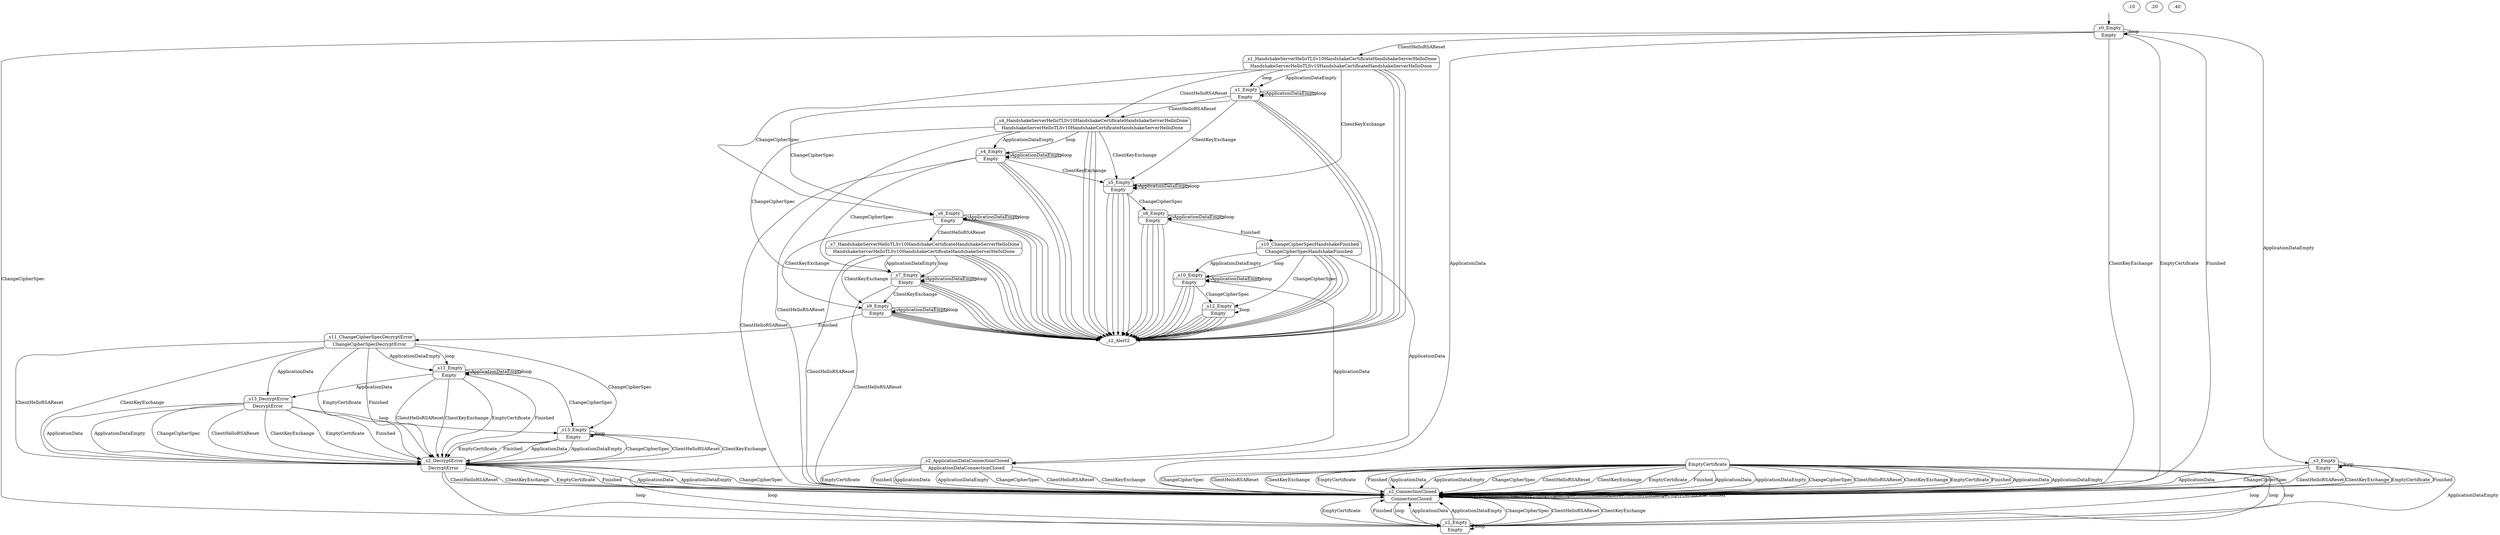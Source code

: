 digraph g {

    __start0 [label="" shape="none"]
    __start0 -> _s0_Empty

    _s0_Empty [label="{ _s0_Empty | Empty }" shape="record" style="rounded"]
    _s10_ChangeCipherSpecHandshakeFinished [label="{ _s10_ChangeCipherSpecHandshakeFinished | ChangeCipherSpecHandshakeFinished }" shape="record" style="rounded"]
    _s10_Empty [label="{ _s10_Empty | Empty }" shape="record" style="rounded"]
    _s11_ChangeCipherSpecDecryptError [label="{ _s11_ChangeCipherSpecDecryptError | ChangeCipherSpecDecryptError }" shape="record" style="rounded"]
    _s11_Empty [label="{ _s11_Empty | Empty }" shape="record" style="rounded"]
    _s12_Empty [label="{ _s12_Empty | Empty }" shape="record" style="rounded"]
    _s13_DecryptError [label="{ _s13_DecryptError | DecryptError }" shape="record" style="rounded"]
    _s13_Empty [label="{ _s13_Empty | Empty }" shape="record" style="rounded"]
    _s1_Empty [label="{ _s1_Empty | Empty }" shape="record" style="rounded"]
    _s1_HandshakeServerHelloTLSv10HandshakeCertificateHandshakeServerHelloDone [label="{ _s1_HandshakeServerHelloTLSv10HandshakeCertificateHandshakeServerHelloDone | HandshakeServerHelloTLSv10HandshakeCertificateHandshakeServerHelloDone }" shape="record" style="rounded"]
    _s2_Alert2.10ConnectionClosed [label="{ _s2_Alert2.10ConnectionClosed | Alert2.10ConnectionClosed }" shape="record" style="rounded"]
    _s2_Alert2.20ConnectionClosed [label="{ _s2_Alert2.20ConnectionClosed | Alert2.20ConnectionClosed }" shape="record" style="rounded"]
    _s2_Alert2.40ConnectionClosed [label="{ _s2_Alert2.40ConnectionClosed | Alert2.40ConnectionClosed }" shape="record" style="rounded"]
    _s2_ApplicationDataConnectionClosed [label="{ _s2_ApplicationDataConnectionClosed | ApplicationDataConnectionClosed }" shape="record" style="rounded"]
    _s2_ConnectionClosed [label="{ _s2_ConnectionClosed | ConnectionClosed }" shape="record" style="rounded"]
    _s2_DecryptError [label="{ _s2_DecryptError | DecryptError }" shape="record" style="rounded"]
    _s2_Empty [label="{ _s2_Empty | Empty }" shape="record" style="rounded"]
    _s3_Empty [label="{ _s3_Empty | Empty }" shape="record" style="rounded"]
    _s4_Empty [label="{ _s4_Empty | Empty }" shape="record" style="rounded"]
    _s4_HandshakeServerHelloTLSv10HandshakeCertificateHandshakeServerHelloDone [label="{ _s4_HandshakeServerHelloTLSv10HandshakeCertificateHandshakeServerHelloDone | HandshakeServerHelloTLSv10HandshakeCertificateHandshakeServerHelloDone }" shape="record" style="rounded"]
    _s5_Empty [label="{ _s5_Empty | Empty }" shape="record" style="rounded"]
    _s6_Empty [label="{ _s6_Empty | Empty }" shape="record" style="rounded"]
    _s7_Empty [label="{ _s7_Empty | Empty }" shape="record" style="rounded"]
    _s7_HandshakeServerHelloTLSv10HandshakeCertificateHandshakeServerHelloDone [label="{ _s7_HandshakeServerHelloTLSv10HandshakeCertificateHandshakeServerHelloDone | HandshakeServerHelloTLSv10HandshakeCertificateHandshakeServerHelloDone }" shape="record" style="rounded"]
    _s8_Empty [label="{ _s8_Empty | Empty }" shape="record" style="rounded"]
    _s9_Empty [label="{ _s9_Empty | Empty }" shape="record" style="rounded"]

    _s0_Empty -> _s0_Empty  [label="loop"]
    _s0_Empty -> _s1_HandshakeServerHelloTLSv10HandshakeCertificateHandshakeServerHelloDone  [label="ClientHelloRSAReset"]
    _s0_Empty -> _s2_ConnectionClosed  [label="ApplicationData"]
    _s0_Empty -> _s2_ConnectionClosed  [label="ClientKeyExchange"]
    _s0_Empty -> _s2_ConnectionClosed  [label="EmptyCertificate"]
    _s0_Empty -> _s2_ConnectionClosed  [label="Finished"]
    _s0_Empty -> _s2_Empty  [label="ChangeCipherSpec"]
    _s0_Empty -> _s3_Empty  [label="ApplicationDataEmpty"]
    _s10_ChangeCipherSpecHandshakeFinished -> _s10_Empty  [label="ApplicationDataEmpty"]
    _s10_ChangeCipherSpecHandshakeFinished -> _s10_Empty  [label="loop"]
    _s10_ChangeCipherSpecHandshakeFinished -> _s12_Empty  [label="ChangeCipherSpec"]
    _s10_ChangeCipherSpecHandshakeFinished -> _s2_Alert2.10ConnectionClosed  [label="ClientKeyExchange"]
    _s10_ChangeCipherSpecHandshakeFinished -> _s2_Alert2.10ConnectionClosed  [label="EmptyCertificate"]
    _s10_ChangeCipherSpecHandshakeFinished -> _s2_Alert2.10ConnectionClosed  [label="Finished"]
    _s10_ChangeCipherSpecHandshakeFinished -> _s2_Alert2.40ConnectionClosed  [label="ClientHelloRSAReset"]
    _s10_ChangeCipherSpecHandshakeFinished -> _s2_ApplicationDataConnectionClosed  [label="ApplicationData"]
    _s10_Empty -> _s10_Empty  [label="ApplicationDataEmpty"]
    _s10_Empty -> _s10_Empty  [label="loop"]
    _s10_Empty -> _s12_Empty  [label="ChangeCipherSpec"]
    _s10_Empty -> _s2_Alert2.10ConnectionClosed  [label="ClientKeyExchange"]
    _s10_Empty -> _s2_Alert2.10ConnectionClosed  [label="EmptyCertificate"]
    _s10_Empty -> _s2_Alert2.10ConnectionClosed  [label="Finished"]
    _s10_Empty -> _s2_Alert2.40ConnectionClosed  [label="ClientHelloRSAReset"]
    _s10_Empty -> _s2_ApplicationDataConnectionClosed  [label="ApplicationData"]
    _s11_ChangeCipherSpecDecryptError -> _s11_Empty  [label="ApplicationDataEmpty"]
    _s11_ChangeCipherSpecDecryptError -> _s11_Empty  [label="loop"]
    _s11_ChangeCipherSpecDecryptError -> _s13_DecryptError  [label="ApplicationData"]
    _s11_ChangeCipherSpecDecryptError -> _s13_Empty  [label="ChangeCipherSpec"]
    _s11_ChangeCipherSpecDecryptError -> _s2_DecryptError  [label="ClientHelloRSAReset"]
    _s11_ChangeCipherSpecDecryptError -> _s2_DecryptError  [label="ClientKeyExchange"]
    _s11_ChangeCipherSpecDecryptError -> _s2_DecryptError  [label="EmptyCertificate"]
    _s11_ChangeCipherSpecDecryptError -> _s2_DecryptError  [label="Finished"]
    _s11_Empty -> _s11_Empty  [label="ApplicationDataEmpty"]
    _s11_Empty -> _s11_Empty  [label="loop"]
    _s11_Empty -> _s13_DecryptError  [label="ApplicationData"]
    _s11_Empty -> _s13_Empty  [label="ChangeCipherSpec"]
    _s11_Empty -> _s2_DecryptError  [label="ClientHelloRSAReset"]
    _s11_Empty -> _s2_DecryptError  [label="ClientKeyExchange"]
    _s11_Empty -> _s2_DecryptError  [label="EmptyCertificate"]
    _s11_Empty -> _s2_DecryptError  [label="Finished"]
    _s12_Empty -> _s12_Empty  [label="loop"]
    _s12_Empty -> _s2_Alert2.20ConnectionClosed  [label="ApplicationData"]
    _s12_Empty -> _s2_Alert2.20ConnectionClosed  [label="ApplicationDataEmpty"]
    _s12_Empty -> _s2_Alert2.20ConnectionClosed  [label="ChangeCipherSpec"]
    _s12_Empty -> _s2_Alert2.20ConnectionClosed  [label="ClientHelloRSAReset"]
    _s12_Empty -> _s2_Alert2.20ConnectionClosed  [label="ClientKeyExchange"]
    _s12_Empty -> _s2_Alert2.20ConnectionClosed  [label="EmptyCertificate"]
    _s12_Empty -> _s2_Alert2.20ConnectionClosed  [label="Finished"]
    _s13_DecryptError -> _s13_Empty  [label="loop"]
    _s13_DecryptError -> _s2_DecryptError  [label="ApplicationData"]
    _s13_DecryptError -> _s2_DecryptError  [label="ApplicationDataEmpty"]
    _s13_DecryptError -> _s2_DecryptError  [label="ChangeCipherSpec"]
    _s13_DecryptError -> _s2_DecryptError  [label="ClientHelloRSAReset"]
    _s13_DecryptError -> _s2_DecryptError  [label="ClientKeyExchange"]
    _s13_DecryptError -> _s2_DecryptError  [label="EmptyCertificate"]
    _s13_DecryptError -> _s2_DecryptError  [label="Finished"]
    _s13_Empty -> _s13_Empty  [label="loop"]
    _s13_Empty -> _s2_DecryptError  [label="ApplicationData"]
    _s13_Empty -> _s2_DecryptError  [label="ApplicationDataEmpty"]
    _s13_Empty -> _s2_DecryptError  [label="ChangeCipherSpec"]
    _s13_Empty -> _s2_DecryptError  [label="ClientHelloRSAReset"]
    _s13_Empty -> _s2_DecryptError  [label="ClientKeyExchange"]
    _s13_Empty -> _s2_DecryptError  [label="EmptyCertificate"]
    _s13_Empty -> _s2_DecryptError  [label="Finished"]
    _s1_Empty -> _s1_Empty  [label="ApplicationDataEmpty"]
    _s1_Empty -> _s1_Empty  [label="loop"]
    _s1_Empty -> _s2_Alert2.10ConnectionClosed  [label="ApplicationData"]
    _s1_Empty -> _s2_Alert2.10ConnectionClosed  [label="EmptyCertificate"]
    _s1_Empty -> _s2_Alert2.10ConnectionClosed  [label="Finished"]
    _s1_Empty -> _s4_HandshakeServerHelloTLSv10HandshakeCertificateHandshakeServerHelloDone  [label="ClientHelloRSAReset"]
    _s1_Empty -> _s5_Empty  [label="ClientKeyExchange"]
    _s1_Empty -> _s6_Empty  [label="ChangeCipherSpec"]
    _s1_HandshakeServerHelloTLSv10HandshakeCertificateHandshakeServerHelloDone -> _s1_Empty  [label="ApplicationDataEmpty"]
    _s1_HandshakeServerHelloTLSv10HandshakeCertificateHandshakeServerHelloDone -> _s1_Empty  [label="loop"]
    _s1_HandshakeServerHelloTLSv10HandshakeCertificateHandshakeServerHelloDone -> _s2_Alert2.10ConnectionClosed  [label="ApplicationData"]
    _s1_HandshakeServerHelloTLSv10HandshakeCertificateHandshakeServerHelloDone -> _s2_Alert2.10ConnectionClosed  [label="EmptyCertificate"]
    _s1_HandshakeServerHelloTLSv10HandshakeCertificateHandshakeServerHelloDone -> _s2_Alert2.10ConnectionClosed  [label="Finished"]
    _s1_HandshakeServerHelloTLSv10HandshakeCertificateHandshakeServerHelloDone -> _s4_HandshakeServerHelloTLSv10HandshakeCertificateHandshakeServerHelloDone  [label="ClientHelloRSAReset"]
    _s1_HandshakeServerHelloTLSv10HandshakeCertificateHandshakeServerHelloDone -> _s5_Empty  [label="ClientKeyExchange"]
    _s1_HandshakeServerHelloTLSv10HandshakeCertificateHandshakeServerHelloDone -> _s6_Empty  [label="ChangeCipherSpec"]
    _s2_Alert2.10ConnectionClosed -> _s2_ConnectionClosed  [label="ApplicationData"]
    _s2_Alert2.10ConnectionClosed -> _s2_ConnectionClosed  [label="ApplicationDataEmpty"]
    _s2_Alert2.10ConnectionClosed -> _s2_ConnectionClosed  [label="ChangeCipherSpec"]
    _s2_Alert2.10ConnectionClosed -> _s2_ConnectionClosed  [label="ClientHelloRSAReset"]
    _s2_Alert2.10ConnectionClosed -> _s2_ConnectionClosed  [label="ClientKeyExchange"]
    _s2_Alert2.10ConnectionClosed -> _s2_ConnectionClosed  [label="EmptyCertificate"]
    _s2_Alert2.10ConnectionClosed -> _s2_ConnectionClosed  [label="Finished"]
    _s2_Alert2.10ConnectionClosed -> _s2_Empty  [label="loop"]
    _s2_Alert2.20ConnectionClosed -> _s2_ConnectionClosed  [label="ApplicationData"]
    _s2_Alert2.20ConnectionClosed -> _s2_ConnectionClosed  [label="ApplicationDataEmpty"]
    _s2_Alert2.20ConnectionClosed -> _s2_ConnectionClosed  [label="ChangeCipherSpec"]
    _s2_Alert2.20ConnectionClosed -> _s2_ConnectionClosed  [label="ClientHelloRSAReset"]
    _s2_Alert2.20ConnectionClosed -> _s2_ConnectionClosed  [label="ClientKeyExchange"]
    _s2_Alert2.20ConnectionClosed -> _s2_ConnectionClosed  [label="EmptyCertificate"]
    _s2_Alert2.20ConnectionClosed -> _s2_ConnectionClosed  [label="Finished"]
    _s2_Alert2.20ConnectionClosed -> _s2_Empty  [label="loop"]
    _s2_Alert2.40ConnectionClosed -> _s2_ConnectionClosed  [label="ApplicationData"]
    _s2_Alert2.40ConnectionClosed -> _s2_ConnectionClosed  [label="ApplicationDataEmpty"]
    _s2_Alert2.40ConnectionClosed -> _s2_ConnectionClosed  [label="ChangeCipherSpec"]
    _s2_Alert2.40ConnectionClosed -> _s2_ConnectionClosed  [label="ClientHelloRSAReset"]
    _s2_Alert2.40ConnectionClosed -> _s2_ConnectionClosed  [label="ClientKeyExchange"]
    _s2_Alert2.40ConnectionClosed -> _s2_ConnectionClosed  [label="EmptyCertificate"]
    _s2_Alert2.40ConnectionClosed -> _s2_ConnectionClosed  [label="Finished"]
    _s2_Alert2.40ConnectionClosed -> _s2_Empty  [label="loop"]
    _s2_ApplicationDataConnectionClosed -> _s2_ConnectionClosed  [label="ApplicationData"]
    _s2_ApplicationDataConnectionClosed -> _s2_ConnectionClosed  [label="ApplicationDataEmpty"]
    _s2_ApplicationDataConnectionClosed -> _s2_ConnectionClosed  [label="ChangeCipherSpec"]
    _s2_ApplicationDataConnectionClosed -> _s2_ConnectionClosed  [label="ClientHelloRSAReset"]
    _s2_ApplicationDataConnectionClosed -> _s2_ConnectionClosed  [label="ClientKeyExchange"]
    _s2_ApplicationDataConnectionClosed -> _s2_ConnectionClosed  [label="EmptyCertificate"]
    _s2_ApplicationDataConnectionClosed -> _s2_ConnectionClosed  [label="Finished"]
    _s2_ApplicationDataConnectionClosed -> _s2_Empty  [label="loop"]
    _s2_ConnectionClosed -> _s2_ConnectionClosed  [label="ApplicationData"]
    _s2_ConnectionClosed -> _s2_ConnectionClosed  [label="ApplicationDataEmpty"]
    _s2_ConnectionClosed -> _s2_ConnectionClosed  [label="ChangeCipherSpec"]
    _s2_ConnectionClosed -> _s2_ConnectionClosed  [label="ClientHelloRSAReset"]
    _s2_ConnectionClosed -> _s2_ConnectionClosed  [label="ClientKeyExchange"]
    _s2_ConnectionClosed -> _s2_ConnectionClosed  [label="EmptyCertificate"]
    _s2_ConnectionClosed -> _s2_ConnectionClosed  [label="Finished"]
    _s2_ConnectionClosed -> _s2_Empty  [label="loop"]
    _s2_DecryptError -> _s2_ConnectionClosed  [label="ApplicationData"]
    _s2_DecryptError -> _s2_ConnectionClosed  [label="ApplicationDataEmpty"]
    _s2_DecryptError -> _s2_ConnectionClosed  [label="ChangeCipherSpec"]
    _s2_DecryptError -> _s2_ConnectionClosed  [label="ClientHelloRSAReset"]
    _s2_DecryptError -> _s2_ConnectionClosed  [label="ClientKeyExchange"]
    _s2_DecryptError -> _s2_ConnectionClosed  [label="EmptyCertificate"]
    _s2_DecryptError -> _s2_ConnectionClosed  [label="Finished"]
    _s2_DecryptError -> _s2_Empty  [label="loop"]
    _s2_Empty -> _s2_ConnectionClosed  [label="ApplicationData"]
    _s2_Empty -> _s2_ConnectionClosed  [label="ApplicationDataEmpty"]
    _s2_Empty -> _s2_ConnectionClosed  [label="ChangeCipherSpec"]
    _s2_Empty -> _s2_ConnectionClosed  [label="ClientHelloRSAReset"]
    _s2_Empty -> _s2_ConnectionClosed  [label="ClientKeyExchange"]
    _s2_Empty -> _s2_ConnectionClosed  [label="EmptyCertificate"]
    _s2_Empty -> _s2_ConnectionClosed  [label="Finished"]
    _s2_Empty -> _s2_Empty  [label="loop"]
    _s3_Empty -> _s2_ConnectionClosed  [label="ApplicationData"]
    _s3_Empty -> _s2_ConnectionClosed  [label="ChangeCipherSpec"]
    _s3_Empty -> _s2_ConnectionClosed  [label="ClientHelloRSAReset"]
    _s3_Empty -> _s2_ConnectionClosed  [label="ClientKeyExchange"]
    _s3_Empty -> _s2_ConnectionClosed  [label="EmptyCertificate"]
    _s3_Empty -> _s2_ConnectionClosed  [label="Finished"]
    _s3_Empty -> _s2_Empty  [label="ApplicationDataEmpty"]
    _s3_Empty -> _s3_Empty  [label="loop"]
    _s4_Empty -> _s2_Alert2.10ConnectionClosed  [label="ApplicationData"]
    _s4_Empty -> _s2_Alert2.10ConnectionClosed  [label="EmptyCertificate"]
    _s4_Empty -> _s2_Alert2.10ConnectionClosed  [label="Finished"]
    _s4_Empty -> _s2_ConnectionClosed  [label="ClientHelloRSAReset"]
    _s4_Empty -> _s4_Empty  [label="ApplicationDataEmpty"]
    _s4_Empty -> _s4_Empty  [label="loop"]
    _s4_Empty -> _s5_Empty  [label="ClientKeyExchange"]
    _s4_Empty -> _s7_Empty  [label="ChangeCipherSpec"]
    _s4_HandshakeServerHelloTLSv10HandshakeCertificateHandshakeServerHelloDone -> _s2_Alert2.10ConnectionClosed  [label="ApplicationData"]
    _s4_HandshakeServerHelloTLSv10HandshakeCertificateHandshakeServerHelloDone -> _s2_Alert2.10ConnectionClosed  [label="EmptyCertificate"]
    _s4_HandshakeServerHelloTLSv10HandshakeCertificateHandshakeServerHelloDone -> _s2_Alert2.10ConnectionClosed  [label="Finished"]
    _s4_HandshakeServerHelloTLSv10HandshakeCertificateHandshakeServerHelloDone -> _s2_ConnectionClosed  [label="ClientHelloRSAReset"]
    _s4_HandshakeServerHelloTLSv10HandshakeCertificateHandshakeServerHelloDone -> _s4_Empty  [label="ApplicationDataEmpty"]
    _s4_HandshakeServerHelloTLSv10HandshakeCertificateHandshakeServerHelloDone -> _s4_Empty  [label="loop"]
    _s4_HandshakeServerHelloTLSv10HandshakeCertificateHandshakeServerHelloDone -> _s5_Empty  [label="ClientKeyExchange"]
    _s4_HandshakeServerHelloTLSv10HandshakeCertificateHandshakeServerHelloDone -> _s7_Empty  [label="ChangeCipherSpec"]
    _s5_Empty -> _s2_Alert2.10ConnectionClosed  [label="ApplicationData"]
    _s5_Empty -> _s2_Alert2.10ConnectionClosed  [label="ClientHelloRSAReset"]
    _s5_Empty -> _s2_Alert2.10ConnectionClosed  [label="ClientKeyExchange"]
    _s5_Empty -> _s2_Alert2.10ConnectionClosed  [label="EmptyCertificate"]
    _s5_Empty -> _s2_Alert2.10ConnectionClosed  [label="Finished"]
    _s5_Empty -> _s5_Empty  [label="ApplicationDataEmpty"]
    _s5_Empty -> _s5_Empty  [label="loop"]
    _s5_Empty -> _s8_Empty  [label="ChangeCipherSpec"]
    _s6_Empty -> _s2_Alert2.10ConnectionClosed  [label="ApplicationData"]
    _s6_Empty -> _s2_Alert2.10ConnectionClosed  [label="ChangeCipherSpec"]
    _s6_Empty -> _s2_Alert2.10ConnectionClosed  [label="EmptyCertificate"]
    _s6_Empty -> _s2_Alert2.10ConnectionClosed  [label="Finished"]
    _s6_Empty -> _s6_Empty  [label="ApplicationDataEmpty"]
    _s6_Empty -> _s6_Empty  [label="loop"]
    _s6_Empty -> _s7_HandshakeServerHelloTLSv10HandshakeCertificateHandshakeServerHelloDone  [label="ClientHelloRSAReset"]
    _s6_Empty -> _s9_Empty  [label="ClientKeyExchange"]
    _s7_Empty -> _s2_Alert2.10ConnectionClosed  [label="ApplicationData"]
    _s7_Empty -> _s2_Alert2.10ConnectionClosed  [label="ChangeCipherSpec"]
    _s7_Empty -> _s2_Alert2.10ConnectionClosed  [label="EmptyCertificate"]
    _s7_Empty -> _s2_Alert2.10ConnectionClosed  [label="Finished"]
    _s7_Empty -> _s2_ConnectionClosed  [label="ClientHelloRSAReset"]
    _s7_Empty -> _s7_Empty  [label="ApplicationDataEmpty"]
    _s7_Empty -> _s7_Empty  [label="loop"]
    _s7_Empty -> _s9_Empty  [label="ClientKeyExchange"]
    _s7_HandshakeServerHelloTLSv10HandshakeCertificateHandshakeServerHelloDone -> _s2_Alert2.10ConnectionClosed  [label="ApplicationData"]
    _s7_HandshakeServerHelloTLSv10HandshakeCertificateHandshakeServerHelloDone -> _s2_Alert2.10ConnectionClosed  [label="ChangeCipherSpec"]
    _s7_HandshakeServerHelloTLSv10HandshakeCertificateHandshakeServerHelloDone -> _s2_Alert2.10ConnectionClosed  [label="EmptyCertificate"]
    _s7_HandshakeServerHelloTLSv10HandshakeCertificateHandshakeServerHelloDone -> _s2_Alert2.10ConnectionClosed  [label="Finished"]
    _s7_HandshakeServerHelloTLSv10HandshakeCertificateHandshakeServerHelloDone -> _s2_ConnectionClosed  [label="ClientHelloRSAReset"]
    _s7_HandshakeServerHelloTLSv10HandshakeCertificateHandshakeServerHelloDone -> _s7_Empty  [label="ApplicationDataEmpty"]
    _s7_HandshakeServerHelloTLSv10HandshakeCertificateHandshakeServerHelloDone -> _s7_Empty  [label="loop"]
    _s7_HandshakeServerHelloTLSv10HandshakeCertificateHandshakeServerHelloDone -> _s9_Empty  [label="ClientKeyExchange"]
    _s8_Empty -> _s10_ChangeCipherSpecHandshakeFinished  [label="Finished"]
    _s8_Empty -> _s2_Alert2.10ConnectionClosed  [label="ApplicationData"]
    _s8_Empty -> _s2_Alert2.10ConnectionClosed  [label="ChangeCipherSpec"]
    _s8_Empty -> _s2_Alert2.10ConnectionClosed  [label="ClientHelloRSAReset"]
    _s8_Empty -> _s2_Alert2.10ConnectionClosed  [label="ClientKeyExchange"]
    _s8_Empty -> _s2_Alert2.10ConnectionClosed  [label="EmptyCertificate"]
    _s8_Empty -> _s8_Empty  [label="ApplicationDataEmpty"]
    _s8_Empty -> _s8_Empty  [label="loop"]
    _s9_Empty -> _s11_ChangeCipherSpecDecryptError  [label="Finished"]
    _s9_Empty -> _s2_Alert2.10ConnectionClosed  [label="ApplicationData"]
    _s9_Empty -> _s2_Alert2.10ConnectionClosed  [label="ChangeCipherSpec"]
    _s9_Empty -> _s2_Alert2.10ConnectionClosed  [label="ClientHelloRSAReset"]
    _s9_Empty -> _s2_Alert2.10ConnectionClosed  [label="ClientKeyExchange"]
    _s9_Empty -> _s2_Alert2.10ConnectionClosed  [label="EmptyCertificate"]
    _s9_Empty -> _s9_Empty  [label="ApplicationDataEmpty"]
    _s9_Empty -> _s9_Empty  [label="loop"]
}
